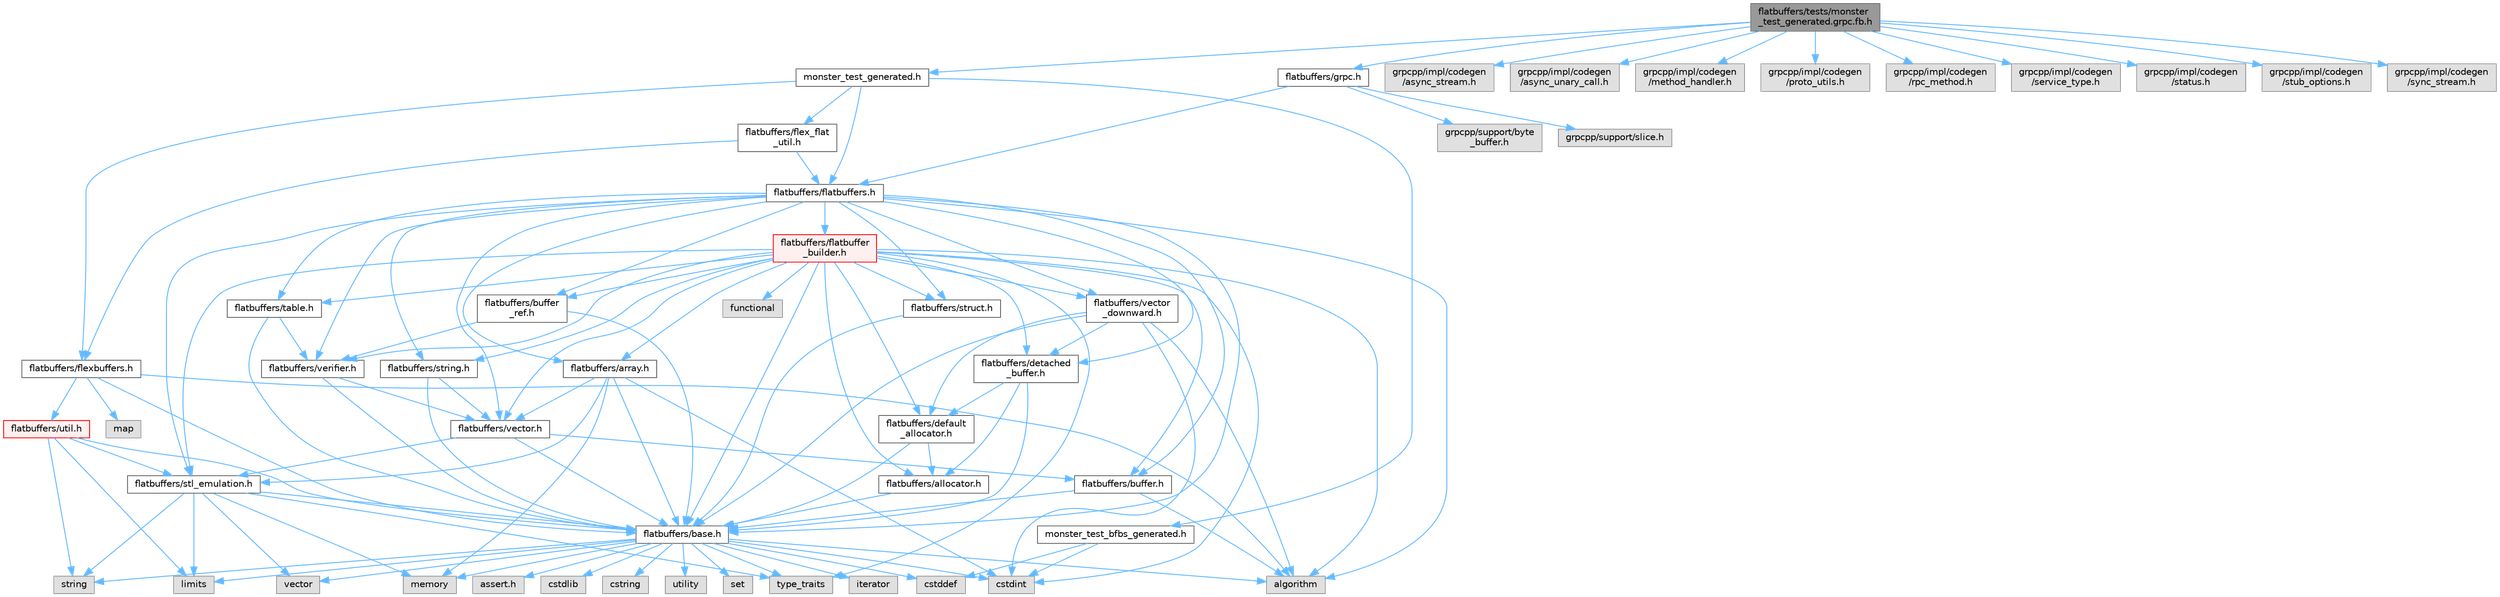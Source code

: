 digraph "flatbuffers/tests/monster_test_generated.grpc.fb.h"
{
 // LATEX_PDF_SIZE
  bgcolor="transparent";
  edge [fontname=Helvetica,fontsize=10,labelfontname=Helvetica,labelfontsize=10];
  node [fontname=Helvetica,fontsize=10,shape=box,height=0.2,width=0.4];
  Node1 [id="Node000001",label="flatbuffers/tests/monster\l_test_generated.grpc.fb.h",height=0.2,width=0.4,color="gray40", fillcolor="grey60", style="filled", fontcolor="black",tooltip=" "];
  Node1 -> Node2 [id="edge113_Node000001_Node000002",color="steelblue1",style="solid",tooltip=" "];
  Node2 [id="Node000002",label="monster_test_generated.h",height=0.2,width=0.4,color="grey40", fillcolor="white", style="filled",URL="$monster__test__generated_8h.html",tooltip=" "];
  Node2 -> Node3 [id="edge114_Node000002_Node000003",color="steelblue1",style="solid",tooltip=" "];
  Node3 [id="Node000003",label="flatbuffers/flatbuffers.h",height=0.2,width=0.4,color="grey40", fillcolor="white", style="filled",URL="$flatbuffers_8h.html",tooltip=" "];
  Node3 -> Node4 [id="edge115_Node000003_Node000004",color="steelblue1",style="solid",tooltip=" "];
  Node4 [id="Node000004",label="algorithm",height=0.2,width=0.4,color="grey60", fillcolor="#E0E0E0", style="filled",tooltip=" "];
  Node3 -> Node5 [id="edge116_Node000003_Node000005",color="steelblue1",style="solid",tooltip=" "];
  Node5 [id="Node000005",label="flatbuffers/array.h",height=0.2,width=0.4,color="grey40", fillcolor="white", style="filled",URL="$array_8h.html",tooltip=" "];
  Node5 -> Node6 [id="edge117_Node000005_Node000006",color="steelblue1",style="solid",tooltip=" "];
  Node6 [id="Node000006",label="cstdint",height=0.2,width=0.4,color="grey60", fillcolor="#E0E0E0", style="filled",tooltip=" "];
  Node5 -> Node7 [id="edge118_Node000005_Node000007",color="steelblue1",style="solid",tooltip=" "];
  Node7 [id="Node000007",label="memory",height=0.2,width=0.4,color="grey60", fillcolor="#E0E0E0", style="filled",tooltip=" "];
  Node5 -> Node8 [id="edge119_Node000005_Node000008",color="steelblue1",style="solid",tooltip=" "];
  Node8 [id="Node000008",label="flatbuffers/base.h",height=0.2,width=0.4,color="grey40", fillcolor="white", style="filled",URL="$base_8h.html",tooltip=" "];
  Node8 -> Node9 [id="edge120_Node000008_Node000009",color="steelblue1",style="solid",tooltip=" "];
  Node9 [id="Node000009",label="assert.h",height=0.2,width=0.4,color="grey60", fillcolor="#E0E0E0", style="filled",tooltip=" "];
  Node8 -> Node6 [id="edge121_Node000008_Node000006",color="steelblue1",style="solid",tooltip=" "];
  Node8 -> Node10 [id="edge122_Node000008_Node000010",color="steelblue1",style="solid",tooltip=" "];
  Node10 [id="Node000010",label="cstddef",height=0.2,width=0.4,color="grey60", fillcolor="#E0E0E0", style="filled",tooltip=" "];
  Node8 -> Node11 [id="edge123_Node000008_Node000011",color="steelblue1",style="solid",tooltip=" "];
  Node11 [id="Node000011",label="cstdlib",height=0.2,width=0.4,color="grey60", fillcolor="#E0E0E0", style="filled",tooltip=" "];
  Node8 -> Node12 [id="edge124_Node000008_Node000012",color="steelblue1",style="solid",tooltip=" "];
  Node12 [id="Node000012",label="cstring",height=0.2,width=0.4,color="grey60", fillcolor="#E0E0E0", style="filled",tooltip=" "];
  Node8 -> Node13 [id="edge125_Node000008_Node000013",color="steelblue1",style="solid",tooltip=" "];
  Node13 [id="Node000013",label="utility",height=0.2,width=0.4,color="grey60", fillcolor="#E0E0E0", style="filled",tooltip=" "];
  Node8 -> Node14 [id="edge126_Node000008_Node000014",color="steelblue1",style="solid",tooltip=" "];
  Node14 [id="Node000014",label="string",height=0.2,width=0.4,color="grey60", fillcolor="#E0E0E0", style="filled",tooltip=" "];
  Node8 -> Node15 [id="edge127_Node000008_Node000015",color="steelblue1",style="solid",tooltip=" "];
  Node15 [id="Node000015",label="type_traits",height=0.2,width=0.4,color="grey60", fillcolor="#E0E0E0", style="filled",tooltip=" "];
  Node8 -> Node16 [id="edge128_Node000008_Node000016",color="steelblue1",style="solid",tooltip=" "];
  Node16 [id="Node000016",label="vector",height=0.2,width=0.4,color="grey60", fillcolor="#E0E0E0", style="filled",tooltip=" "];
  Node8 -> Node17 [id="edge129_Node000008_Node000017",color="steelblue1",style="solid",tooltip=" "];
  Node17 [id="Node000017",label="set",height=0.2,width=0.4,color="grey60", fillcolor="#E0E0E0", style="filled",tooltip=" "];
  Node8 -> Node4 [id="edge130_Node000008_Node000004",color="steelblue1",style="solid",tooltip=" "];
  Node8 -> Node18 [id="edge131_Node000008_Node000018",color="steelblue1",style="solid",tooltip=" "];
  Node18 [id="Node000018",label="limits",height=0.2,width=0.4,color="grey60", fillcolor="#E0E0E0", style="filled",tooltip=" "];
  Node8 -> Node19 [id="edge132_Node000008_Node000019",color="steelblue1",style="solid",tooltip=" "];
  Node19 [id="Node000019",label="iterator",height=0.2,width=0.4,color="grey60", fillcolor="#E0E0E0", style="filled",tooltip=" "];
  Node8 -> Node7 [id="edge133_Node000008_Node000007",color="steelblue1",style="solid",tooltip=" "];
  Node5 -> Node20 [id="edge134_Node000005_Node000020",color="steelblue1",style="solid",tooltip=" "];
  Node20 [id="Node000020",label="flatbuffers/stl_emulation.h",height=0.2,width=0.4,color="grey40", fillcolor="white", style="filled",URL="$stl__emulation_8h.html",tooltip=" "];
  Node20 -> Node8 [id="edge135_Node000020_Node000008",color="steelblue1",style="solid",tooltip=" "];
  Node20 -> Node14 [id="edge136_Node000020_Node000014",color="steelblue1",style="solid",tooltip=" "];
  Node20 -> Node15 [id="edge137_Node000020_Node000015",color="steelblue1",style="solid",tooltip=" "];
  Node20 -> Node16 [id="edge138_Node000020_Node000016",color="steelblue1",style="solid",tooltip=" "];
  Node20 -> Node7 [id="edge139_Node000020_Node000007",color="steelblue1",style="solid",tooltip=" "];
  Node20 -> Node18 [id="edge140_Node000020_Node000018",color="steelblue1",style="solid",tooltip=" "];
  Node5 -> Node21 [id="edge141_Node000005_Node000021",color="steelblue1",style="solid",tooltip=" "];
  Node21 [id="Node000021",label="flatbuffers/vector.h",height=0.2,width=0.4,color="grey40", fillcolor="white", style="filled",URL="$vector_8h.html",tooltip=" "];
  Node21 -> Node8 [id="edge142_Node000021_Node000008",color="steelblue1",style="solid",tooltip=" "];
  Node21 -> Node22 [id="edge143_Node000021_Node000022",color="steelblue1",style="solid",tooltip=" "];
  Node22 [id="Node000022",label="flatbuffers/buffer.h",height=0.2,width=0.4,color="grey40", fillcolor="white", style="filled",URL="$buffer_8h.html",tooltip=" "];
  Node22 -> Node4 [id="edge144_Node000022_Node000004",color="steelblue1",style="solid",tooltip=" "];
  Node22 -> Node8 [id="edge145_Node000022_Node000008",color="steelblue1",style="solid",tooltip=" "];
  Node21 -> Node20 [id="edge146_Node000021_Node000020",color="steelblue1",style="solid",tooltip=" "];
  Node3 -> Node8 [id="edge147_Node000003_Node000008",color="steelblue1",style="solid",tooltip=" "];
  Node3 -> Node22 [id="edge148_Node000003_Node000022",color="steelblue1",style="solid",tooltip=" "];
  Node3 -> Node23 [id="edge149_Node000003_Node000023",color="steelblue1",style="solid",tooltip=" "];
  Node23 [id="Node000023",label="flatbuffers/buffer\l_ref.h",height=0.2,width=0.4,color="grey40", fillcolor="white", style="filled",URL="$buffer__ref_8h.html",tooltip=" "];
  Node23 -> Node8 [id="edge150_Node000023_Node000008",color="steelblue1",style="solid",tooltip=" "];
  Node23 -> Node24 [id="edge151_Node000023_Node000024",color="steelblue1",style="solid",tooltip=" "];
  Node24 [id="Node000024",label="flatbuffers/verifier.h",height=0.2,width=0.4,color="grey40", fillcolor="white", style="filled",URL="$verifier_8h.html",tooltip=" "];
  Node24 -> Node8 [id="edge152_Node000024_Node000008",color="steelblue1",style="solid",tooltip=" "];
  Node24 -> Node21 [id="edge153_Node000024_Node000021",color="steelblue1",style="solid",tooltip=" "];
  Node3 -> Node25 [id="edge154_Node000003_Node000025",color="steelblue1",style="solid",tooltip=" "];
  Node25 [id="Node000025",label="flatbuffers/detached\l_buffer.h",height=0.2,width=0.4,color="grey40", fillcolor="white", style="filled",URL="$detached__buffer_8h.html",tooltip=" "];
  Node25 -> Node26 [id="edge155_Node000025_Node000026",color="steelblue1",style="solid",tooltip=" "];
  Node26 [id="Node000026",label="flatbuffers/allocator.h",height=0.2,width=0.4,color="grey40", fillcolor="white", style="filled",URL="$allocator_8h.html",tooltip=" "];
  Node26 -> Node8 [id="edge156_Node000026_Node000008",color="steelblue1",style="solid",tooltip=" "];
  Node25 -> Node8 [id="edge157_Node000025_Node000008",color="steelblue1",style="solid",tooltip=" "];
  Node25 -> Node27 [id="edge158_Node000025_Node000027",color="steelblue1",style="solid",tooltip=" "];
  Node27 [id="Node000027",label="flatbuffers/default\l_allocator.h",height=0.2,width=0.4,color="grey40", fillcolor="white", style="filled",URL="$default__allocator_8h.html",tooltip=" "];
  Node27 -> Node26 [id="edge159_Node000027_Node000026",color="steelblue1",style="solid",tooltip=" "];
  Node27 -> Node8 [id="edge160_Node000027_Node000008",color="steelblue1",style="solid",tooltip=" "];
  Node3 -> Node28 [id="edge161_Node000003_Node000028",color="steelblue1",style="solid",tooltip=" "];
  Node28 [id="Node000028",label="flatbuffers/flatbuffer\l_builder.h",height=0.2,width=0.4,color="red", fillcolor="#FFF0F0", style="filled",URL="$flatbuffer__builder_8h.html",tooltip=" "];
  Node28 -> Node4 [id="edge162_Node000028_Node000004",color="steelblue1",style="solid",tooltip=" "];
  Node28 -> Node6 [id="edge163_Node000028_Node000006",color="steelblue1",style="solid",tooltip=" "];
  Node28 -> Node29 [id="edge164_Node000028_Node000029",color="steelblue1",style="solid",tooltip=" "];
  Node29 [id="Node000029",label="functional",height=0.2,width=0.4,color="grey60", fillcolor="#E0E0E0", style="filled",tooltip=" "];
  Node28 -> Node15 [id="edge165_Node000028_Node000015",color="steelblue1",style="solid",tooltip=" "];
  Node28 -> Node26 [id="edge166_Node000028_Node000026",color="steelblue1",style="solid",tooltip=" "];
  Node28 -> Node5 [id="edge167_Node000028_Node000005",color="steelblue1",style="solid",tooltip=" "];
  Node28 -> Node8 [id="edge168_Node000028_Node000008",color="steelblue1",style="solid",tooltip=" "];
  Node28 -> Node22 [id="edge169_Node000028_Node000022",color="steelblue1",style="solid",tooltip=" "];
  Node28 -> Node23 [id="edge170_Node000028_Node000023",color="steelblue1",style="solid",tooltip=" "];
  Node28 -> Node27 [id="edge171_Node000028_Node000027",color="steelblue1",style="solid",tooltip=" "];
  Node28 -> Node25 [id="edge172_Node000028_Node000025",color="steelblue1",style="solid",tooltip=" "];
  Node28 -> Node20 [id="edge173_Node000028_Node000020",color="steelblue1",style="solid",tooltip=" "];
  Node28 -> Node31 [id="edge174_Node000028_Node000031",color="steelblue1",style="solid",tooltip=" "];
  Node31 [id="Node000031",label="flatbuffers/string.h",height=0.2,width=0.4,color="grey40", fillcolor="white", style="filled",URL="$string_8h.html",tooltip=" "];
  Node31 -> Node8 [id="edge175_Node000031_Node000008",color="steelblue1",style="solid",tooltip=" "];
  Node31 -> Node21 [id="edge176_Node000031_Node000021",color="steelblue1",style="solid",tooltip=" "];
  Node28 -> Node32 [id="edge177_Node000028_Node000032",color="steelblue1",style="solid",tooltip=" "];
  Node32 [id="Node000032",label="flatbuffers/struct.h",height=0.2,width=0.4,color="grey40", fillcolor="white", style="filled",URL="$struct_8h.html",tooltip=" "];
  Node32 -> Node8 [id="edge178_Node000032_Node000008",color="steelblue1",style="solid",tooltip=" "];
  Node28 -> Node33 [id="edge179_Node000028_Node000033",color="steelblue1",style="solid",tooltip=" "];
  Node33 [id="Node000033",label="flatbuffers/table.h",height=0.2,width=0.4,color="grey40", fillcolor="white", style="filled",URL="$table_8h.html",tooltip=" "];
  Node33 -> Node8 [id="edge180_Node000033_Node000008",color="steelblue1",style="solid",tooltip=" "];
  Node33 -> Node24 [id="edge181_Node000033_Node000024",color="steelblue1",style="solid",tooltip=" "];
  Node28 -> Node21 [id="edge182_Node000028_Node000021",color="steelblue1",style="solid",tooltip=" "];
  Node28 -> Node34 [id="edge183_Node000028_Node000034",color="steelblue1",style="solid",tooltip=" "];
  Node34 [id="Node000034",label="flatbuffers/vector\l_downward.h",height=0.2,width=0.4,color="grey40", fillcolor="white", style="filled",URL="$vector__downward_8h.html",tooltip=" "];
  Node34 -> Node4 [id="edge184_Node000034_Node000004",color="steelblue1",style="solid",tooltip=" "];
  Node34 -> Node6 [id="edge185_Node000034_Node000006",color="steelblue1",style="solid",tooltip=" "];
  Node34 -> Node8 [id="edge186_Node000034_Node000008",color="steelblue1",style="solid",tooltip=" "];
  Node34 -> Node27 [id="edge187_Node000034_Node000027",color="steelblue1",style="solid",tooltip=" "];
  Node34 -> Node25 [id="edge188_Node000034_Node000025",color="steelblue1",style="solid",tooltip=" "];
  Node28 -> Node24 [id="edge189_Node000028_Node000024",color="steelblue1",style="solid",tooltip=" "];
  Node3 -> Node20 [id="edge190_Node000003_Node000020",color="steelblue1",style="solid",tooltip=" "];
  Node3 -> Node31 [id="edge191_Node000003_Node000031",color="steelblue1",style="solid",tooltip=" "];
  Node3 -> Node32 [id="edge192_Node000003_Node000032",color="steelblue1",style="solid",tooltip=" "];
  Node3 -> Node33 [id="edge193_Node000003_Node000033",color="steelblue1",style="solid",tooltip=" "];
  Node3 -> Node21 [id="edge194_Node000003_Node000021",color="steelblue1",style="solid",tooltip=" "];
  Node3 -> Node34 [id="edge195_Node000003_Node000034",color="steelblue1",style="solid",tooltip=" "];
  Node3 -> Node24 [id="edge196_Node000003_Node000024",color="steelblue1",style="solid",tooltip=" "];
  Node2 -> Node35 [id="edge197_Node000002_Node000035",color="steelblue1",style="solid",tooltip=" "];
  Node35 [id="Node000035",label="flatbuffers/flexbuffers.h",height=0.2,width=0.4,color="grey40", fillcolor="white", style="filled",URL="$flexbuffers_8h.html",tooltip=" "];
  Node35 -> Node4 [id="edge198_Node000035_Node000004",color="steelblue1",style="solid",tooltip=" "];
  Node35 -> Node36 [id="edge199_Node000035_Node000036",color="steelblue1",style="solid",tooltip=" "];
  Node36 [id="Node000036",label="map",height=0.2,width=0.4,color="grey60", fillcolor="#E0E0E0", style="filled",tooltip=" "];
  Node35 -> Node8 [id="edge200_Node000035_Node000008",color="steelblue1",style="solid",tooltip=" "];
  Node35 -> Node37 [id="edge201_Node000035_Node000037",color="steelblue1",style="solid",tooltip=" "];
  Node37 [id="Node000037",label="flatbuffers/util.h",height=0.2,width=0.4,color="red", fillcolor="#FFF0F0", style="filled",URL="$util_8h.html",tooltip=" "];
  Node37 -> Node8 [id="edge202_Node000037_Node000008",color="steelblue1",style="solid",tooltip=" "];
  Node37 -> Node20 [id="edge203_Node000037_Node000020",color="steelblue1",style="solid",tooltip=" "];
  Node37 -> Node18 [id="edge204_Node000037_Node000018",color="steelblue1",style="solid",tooltip=" "];
  Node37 -> Node14 [id="edge205_Node000037_Node000014",color="steelblue1",style="solid",tooltip=" "];
  Node2 -> Node43 [id="edge206_Node000002_Node000043",color="steelblue1",style="solid",tooltip=" "];
  Node43 [id="Node000043",label="flatbuffers/flex_flat\l_util.h",height=0.2,width=0.4,color="grey40", fillcolor="white", style="filled",URL="$flex__flat__util_8h.html",tooltip=" "];
  Node43 -> Node3 [id="edge207_Node000043_Node000003",color="steelblue1",style="solid",tooltip=" "];
  Node43 -> Node35 [id="edge208_Node000043_Node000035",color="steelblue1",style="solid",tooltip=" "];
  Node2 -> Node44 [id="edge209_Node000002_Node000044",color="steelblue1",style="solid",tooltip=" "];
  Node44 [id="Node000044",label="monster_test_bfbs_generated.h",height=0.2,width=0.4,color="grey40", fillcolor="white", style="filled",URL="$monster__test__bfbs__generated_8h.html",tooltip=" "];
  Node44 -> Node10 [id="edge210_Node000044_Node000010",color="steelblue1",style="solid",tooltip=" "];
  Node44 -> Node6 [id="edge211_Node000044_Node000006",color="steelblue1",style="solid",tooltip=" "];
  Node1 -> Node45 [id="edge212_Node000001_Node000045",color="steelblue1",style="solid",tooltip=" "];
  Node45 [id="Node000045",label="flatbuffers/grpc.h",height=0.2,width=0.4,color="grey40", fillcolor="white", style="filled",URL="$grpc_8h.html",tooltip=" "];
  Node45 -> Node3 [id="edge213_Node000045_Node000003",color="steelblue1",style="solid",tooltip=" "];
  Node45 -> Node46 [id="edge214_Node000045_Node000046",color="steelblue1",style="solid",tooltip=" "];
  Node46 [id="Node000046",label="grpcpp/support/byte\l_buffer.h",height=0.2,width=0.4,color="grey60", fillcolor="#E0E0E0", style="filled",tooltip=" "];
  Node45 -> Node47 [id="edge215_Node000045_Node000047",color="steelblue1",style="solid",tooltip=" "];
  Node47 [id="Node000047",label="grpcpp/support/slice.h",height=0.2,width=0.4,color="grey60", fillcolor="#E0E0E0", style="filled",tooltip=" "];
  Node1 -> Node48 [id="edge216_Node000001_Node000048",color="steelblue1",style="solid",tooltip=" "];
  Node48 [id="Node000048",label="grpcpp/impl/codegen\l/async_stream.h",height=0.2,width=0.4,color="grey60", fillcolor="#E0E0E0", style="filled",tooltip=" "];
  Node1 -> Node49 [id="edge217_Node000001_Node000049",color="steelblue1",style="solid",tooltip=" "];
  Node49 [id="Node000049",label="grpcpp/impl/codegen\l/async_unary_call.h",height=0.2,width=0.4,color="grey60", fillcolor="#E0E0E0", style="filled",tooltip=" "];
  Node1 -> Node50 [id="edge218_Node000001_Node000050",color="steelblue1",style="solid",tooltip=" "];
  Node50 [id="Node000050",label="grpcpp/impl/codegen\l/method_handler.h",height=0.2,width=0.4,color="grey60", fillcolor="#E0E0E0", style="filled",tooltip=" "];
  Node1 -> Node51 [id="edge219_Node000001_Node000051",color="steelblue1",style="solid",tooltip=" "];
  Node51 [id="Node000051",label="grpcpp/impl/codegen\l/proto_utils.h",height=0.2,width=0.4,color="grey60", fillcolor="#E0E0E0", style="filled",tooltip=" "];
  Node1 -> Node52 [id="edge220_Node000001_Node000052",color="steelblue1",style="solid",tooltip=" "];
  Node52 [id="Node000052",label="grpcpp/impl/codegen\l/rpc_method.h",height=0.2,width=0.4,color="grey60", fillcolor="#E0E0E0", style="filled",tooltip=" "];
  Node1 -> Node53 [id="edge221_Node000001_Node000053",color="steelblue1",style="solid",tooltip=" "];
  Node53 [id="Node000053",label="grpcpp/impl/codegen\l/service_type.h",height=0.2,width=0.4,color="grey60", fillcolor="#E0E0E0", style="filled",tooltip=" "];
  Node1 -> Node54 [id="edge222_Node000001_Node000054",color="steelblue1",style="solid",tooltip=" "];
  Node54 [id="Node000054",label="grpcpp/impl/codegen\l/status.h",height=0.2,width=0.4,color="grey60", fillcolor="#E0E0E0", style="filled",tooltip=" "];
  Node1 -> Node55 [id="edge223_Node000001_Node000055",color="steelblue1",style="solid",tooltip=" "];
  Node55 [id="Node000055",label="grpcpp/impl/codegen\l/stub_options.h",height=0.2,width=0.4,color="grey60", fillcolor="#E0E0E0", style="filled",tooltip=" "];
  Node1 -> Node56 [id="edge224_Node000001_Node000056",color="steelblue1",style="solid",tooltip=" "];
  Node56 [id="Node000056",label="grpcpp/impl/codegen\l/sync_stream.h",height=0.2,width=0.4,color="grey60", fillcolor="#E0E0E0", style="filled",tooltip=" "];
}
